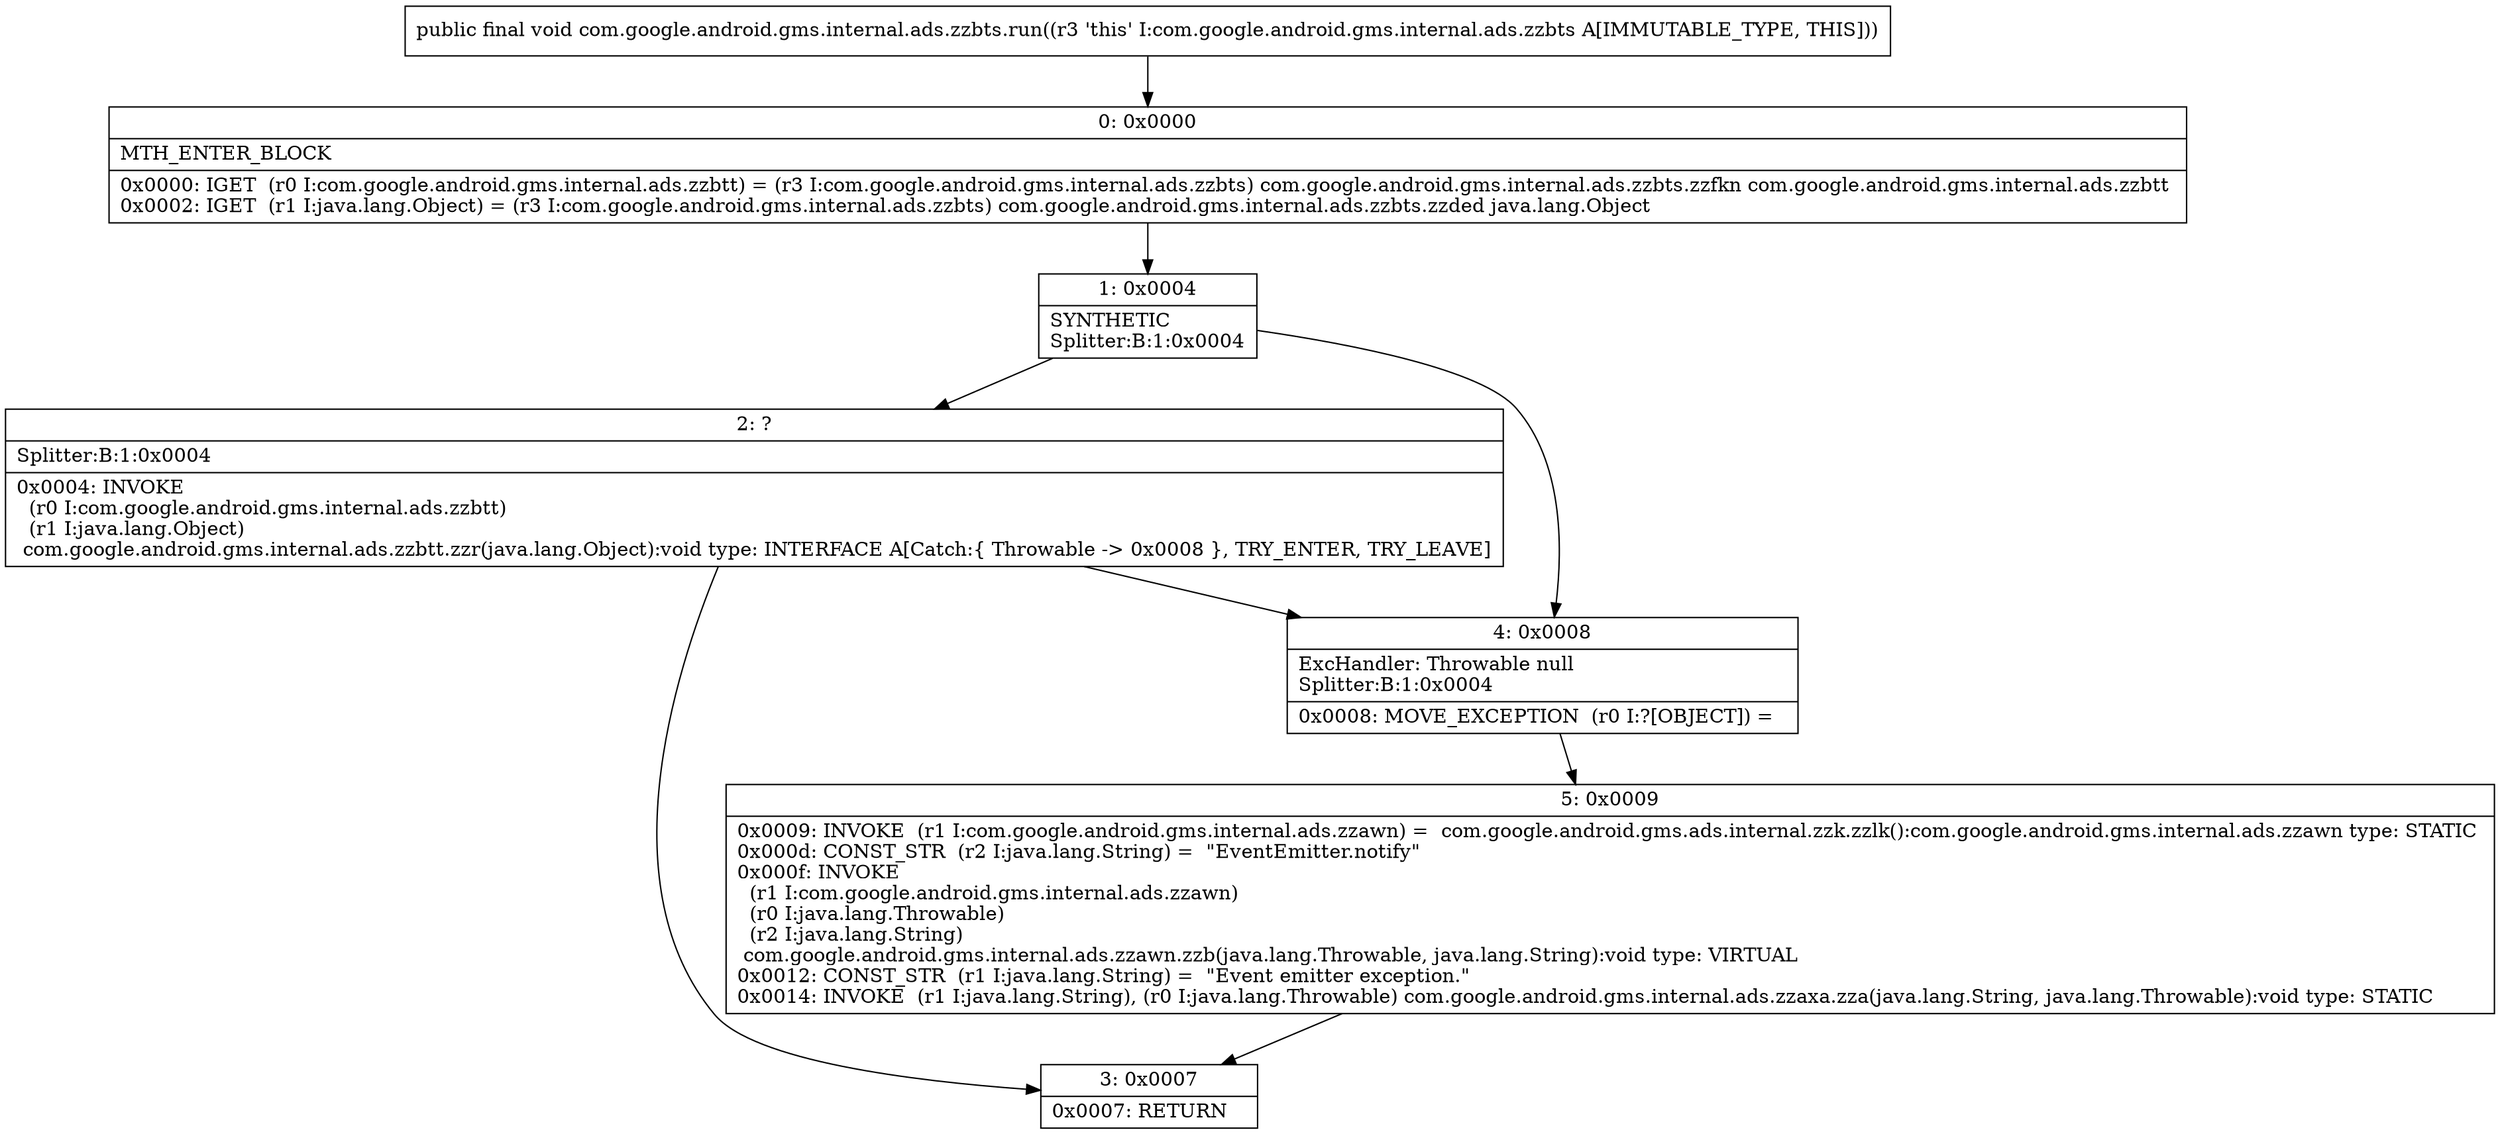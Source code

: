 digraph "CFG forcom.google.android.gms.internal.ads.zzbts.run()V" {
Node_0 [shape=record,label="{0\:\ 0x0000|MTH_ENTER_BLOCK\l|0x0000: IGET  (r0 I:com.google.android.gms.internal.ads.zzbtt) = (r3 I:com.google.android.gms.internal.ads.zzbts) com.google.android.gms.internal.ads.zzbts.zzfkn com.google.android.gms.internal.ads.zzbtt \l0x0002: IGET  (r1 I:java.lang.Object) = (r3 I:com.google.android.gms.internal.ads.zzbts) com.google.android.gms.internal.ads.zzbts.zzded java.lang.Object \l}"];
Node_1 [shape=record,label="{1\:\ 0x0004|SYNTHETIC\lSplitter:B:1:0x0004\l}"];
Node_2 [shape=record,label="{2\:\ ?|Splitter:B:1:0x0004\l|0x0004: INVOKE  \l  (r0 I:com.google.android.gms.internal.ads.zzbtt)\l  (r1 I:java.lang.Object)\l com.google.android.gms.internal.ads.zzbtt.zzr(java.lang.Object):void type: INTERFACE A[Catch:\{ Throwable \-\> 0x0008 \}, TRY_ENTER, TRY_LEAVE]\l}"];
Node_3 [shape=record,label="{3\:\ 0x0007|0x0007: RETURN   \l}"];
Node_4 [shape=record,label="{4\:\ 0x0008|ExcHandler: Throwable null\lSplitter:B:1:0x0004\l|0x0008: MOVE_EXCEPTION  (r0 I:?[OBJECT]) =  \l}"];
Node_5 [shape=record,label="{5\:\ 0x0009|0x0009: INVOKE  (r1 I:com.google.android.gms.internal.ads.zzawn) =  com.google.android.gms.ads.internal.zzk.zzlk():com.google.android.gms.internal.ads.zzawn type: STATIC \l0x000d: CONST_STR  (r2 I:java.lang.String) =  \"EventEmitter.notify\" \l0x000f: INVOKE  \l  (r1 I:com.google.android.gms.internal.ads.zzawn)\l  (r0 I:java.lang.Throwable)\l  (r2 I:java.lang.String)\l com.google.android.gms.internal.ads.zzawn.zzb(java.lang.Throwable, java.lang.String):void type: VIRTUAL \l0x0012: CONST_STR  (r1 I:java.lang.String) =  \"Event emitter exception.\" \l0x0014: INVOKE  (r1 I:java.lang.String), (r0 I:java.lang.Throwable) com.google.android.gms.internal.ads.zzaxa.zza(java.lang.String, java.lang.Throwable):void type: STATIC \l}"];
MethodNode[shape=record,label="{public final void com.google.android.gms.internal.ads.zzbts.run((r3 'this' I:com.google.android.gms.internal.ads.zzbts A[IMMUTABLE_TYPE, THIS])) }"];
MethodNode -> Node_0;
Node_0 -> Node_1;
Node_1 -> Node_2;
Node_1 -> Node_4;
Node_2 -> Node_3;
Node_2 -> Node_4;
Node_4 -> Node_5;
Node_5 -> Node_3;
}

